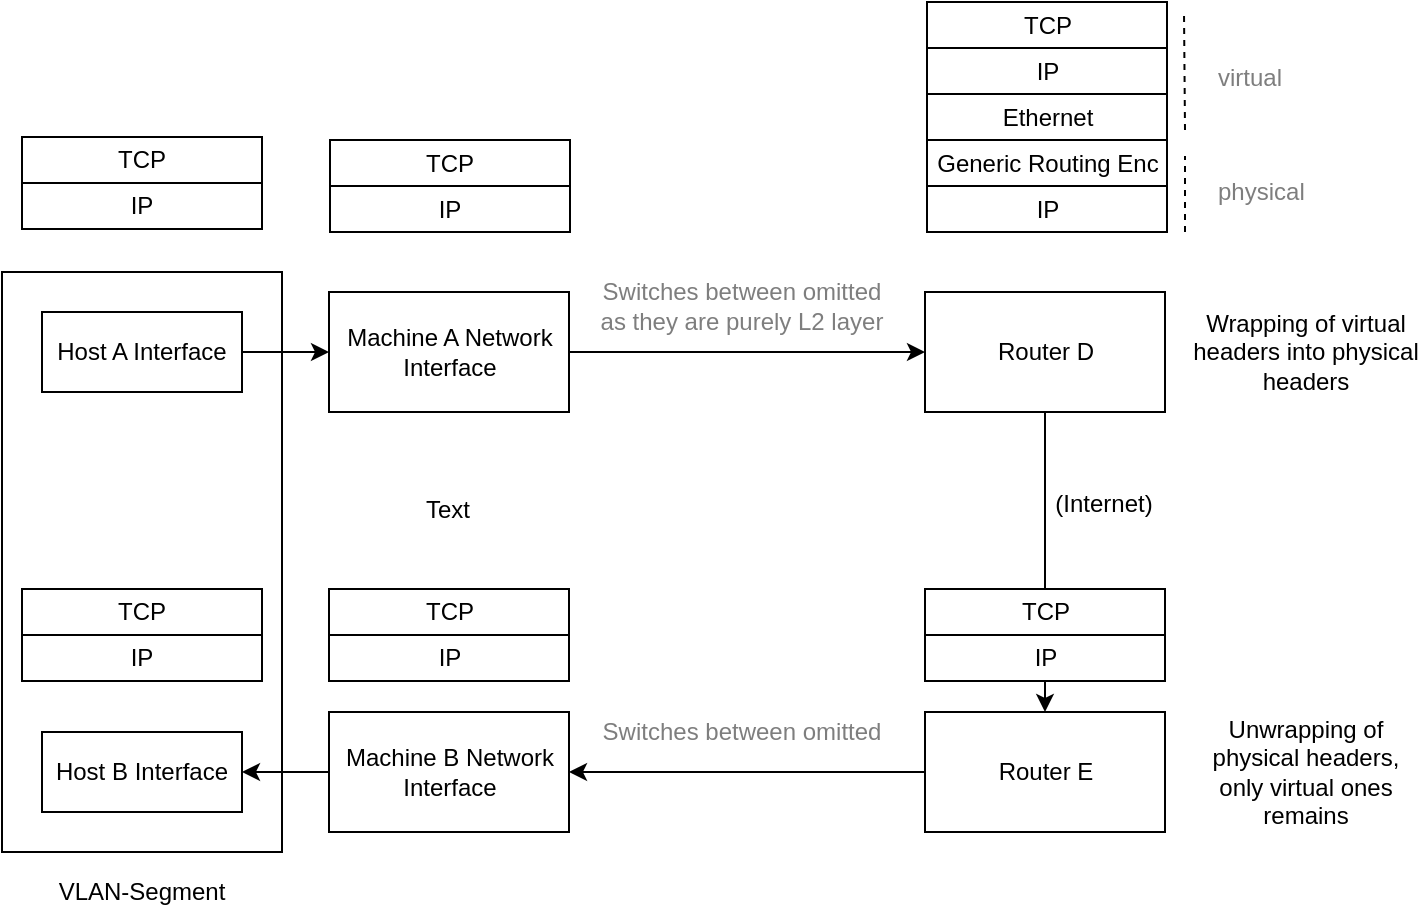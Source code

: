 <mxfile version="10.6.8" type="device"><diagram id="yug_NjYRVFt098zG3uf9" name="Page-1"><mxGraphModel dx="961" dy="967" grid="0" gridSize="10" guides="1" tooltips="1" connect="1" arrows="1" fold="1" page="0" pageScale="1" pageWidth="850" pageHeight="1100" math="0" shadow="0"><root><mxCell id="0"/><mxCell id="1" parent="0"/><mxCell id="HmFvUaPqS-yC5F5DsTNr-6" style="edgeStyle=orthogonalEdgeStyle;rounded=0;orthogonalLoop=1;jettySize=auto;html=1;exitX=1;exitY=0.5;exitDx=0;exitDy=0;entryX=0;entryY=0.5;entryDx=0;entryDy=0;" parent="1" source="HmFvUaPqS-yC5F5DsTNr-1" target="HmFvUaPqS-yC5F5DsTNr-5" edge="1"><mxGeometry relative="1" as="geometry"/></mxCell><mxCell id="HmFvUaPqS-yC5F5DsTNr-1" value="Host A Interface&lt;br&gt;" style="rounded=0;whiteSpace=wrap;html=1;" parent="1" vertex="1"><mxGeometry x="170" y="90" width="100" height="40" as="geometry"/></mxCell><mxCell id="HmFvUaPqS-yC5F5DsTNr-2" value="Host B Interface&lt;br&gt;" style="rounded=0;whiteSpace=wrap;html=1;" parent="1" vertex="1"><mxGeometry x="170" y="300" width="100" height="40" as="geometry"/></mxCell><mxCell id="HmFvUaPqS-yC5F5DsTNr-3" value="" style="rounded=0;whiteSpace=wrap;html=1;fillColor=none;" parent="1" vertex="1"><mxGeometry x="150" y="70" width="140" height="290" as="geometry"/></mxCell><mxCell id="HmFvUaPqS-yC5F5DsTNr-4" value="VLAN-Segment" style="text;html=1;strokeColor=none;fillColor=none;align=center;verticalAlign=middle;whiteSpace=wrap;rounded=0;" parent="1" vertex="1"><mxGeometry x="150" y="370" width="140" height="20" as="geometry"/></mxCell><mxCell id="HmFvUaPqS-yC5F5DsTNr-8" style="edgeStyle=orthogonalEdgeStyle;rounded=0;orthogonalLoop=1;jettySize=auto;html=1;exitX=1;exitY=0.5;exitDx=0;exitDy=0;entryX=0;entryY=0.5;entryDx=0;entryDy=0;" parent="1" source="HmFvUaPqS-yC5F5DsTNr-5" target="HmFvUaPqS-yC5F5DsTNr-7" edge="1"><mxGeometry relative="1" as="geometry"/></mxCell><mxCell id="HmFvUaPqS-yC5F5DsTNr-5" value="Machine A Network Interface" style="rounded=0;whiteSpace=wrap;html=1;fillColor=none;" parent="1" vertex="1"><mxGeometry x="313.5" y="80" width="120" height="60" as="geometry"/></mxCell><mxCell id="HmFvUaPqS-yC5F5DsTNr-10" style="edgeStyle=orthogonalEdgeStyle;rounded=0;orthogonalLoop=1;jettySize=auto;html=1;exitX=0.5;exitY=1;exitDx=0;exitDy=0;entryX=0.5;entryY=0;entryDx=0;entryDy=0;" parent="1" source="HmFvUaPqS-yC5F5DsTNr-7" target="HmFvUaPqS-yC5F5DsTNr-9" edge="1"><mxGeometry relative="1" as="geometry"/></mxCell><mxCell id="HmFvUaPqS-yC5F5DsTNr-7" value="Router D" style="rounded=0;whiteSpace=wrap;html=1;fillColor=none;" parent="1" vertex="1"><mxGeometry x="611.5" y="80" width="120" height="60" as="geometry"/></mxCell><mxCell id="HmFvUaPqS-yC5F5DsTNr-13" style="edgeStyle=orthogonalEdgeStyle;rounded=0;orthogonalLoop=1;jettySize=auto;html=1;exitX=0;exitY=0.5;exitDx=0;exitDy=0;entryX=1;entryY=0.5;entryDx=0;entryDy=0;" parent="1" source="HmFvUaPqS-yC5F5DsTNr-9" target="HmFvUaPqS-yC5F5DsTNr-12" edge="1"><mxGeometry relative="1" as="geometry"/></mxCell><mxCell id="HmFvUaPqS-yC5F5DsTNr-9" value="Router E" style="rounded=0;whiteSpace=wrap;html=1;fillColor=none;" parent="1" vertex="1"><mxGeometry x="611.5" y="290" width="120" height="60" as="geometry"/></mxCell><mxCell id="HmFvUaPqS-yC5F5DsTNr-11" value="(Internet)" style="text;html=1;strokeColor=none;fillColor=none;align=center;verticalAlign=middle;whiteSpace=wrap;rounded=0;" parent="1" vertex="1"><mxGeometry x="681" y="176" width="40" height="20" as="geometry"/></mxCell><mxCell id="HmFvUaPqS-yC5F5DsTNr-14" style="edgeStyle=orthogonalEdgeStyle;rounded=0;orthogonalLoop=1;jettySize=auto;html=1;exitX=0;exitY=0.5;exitDx=0;exitDy=0;entryX=1;entryY=0.5;entryDx=0;entryDy=0;" parent="1" source="HmFvUaPqS-yC5F5DsTNr-12" target="HmFvUaPqS-yC5F5DsTNr-2" edge="1"><mxGeometry relative="1" as="geometry"/></mxCell><mxCell id="HmFvUaPqS-yC5F5DsTNr-12" value="Machine B Network Interface" style="rounded=0;whiteSpace=wrap;html=1;fillColor=none;" parent="1" vertex="1"><mxGeometry x="313.5" y="290" width="120" height="60" as="geometry"/></mxCell><mxCell id="HmFvUaPqS-yC5F5DsTNr-15" value="Wrapping of virtual headers into physical headers" style="text;html=1;strokeColor=none;fillColor=none;align=center;verticalAlign=middle;whiteSpace=wrap;rounded=0;" parent="1" vertex="1"><mxGeometry x="741.5" y="85" width="120" height="50" as="geometry"/></mxCell><mxCell id="HmFvUaPqS-yC5F5DsTNr-16" value="Unwrapping of physical headers, only virtual ones remains" style="text;html=1;strokeColor=none;fillColor=none;align=center;verticalAlign=middle;whiteSpace=wrap;rounded=0;" parent="1" vertex="1"><mxGeometry x="741.5" y="295" width="120" height="50" as="geometry"/></mxCell><mxCell id="onZUMO7FOmENjnJIfC11-1" value="Switches between omitted&lt;br&gt;as they are purely L2 layer&lt;br&gt;" style="text;html=1;strokeColor=none;fillColor=none;align=center;verticalAlign=middle;whiteSpace=wrap;rounded=0;textOpacity=50;" vertex="1" parent="1"><mxGeometry x="446" y="70" width="148" height="34" as="geometry"/></mxCell><mxCell id="onZUMO7FOmENjnJIfC11-2" value="Switches between omitted" style="text;strokeColor=none;fillColor=none;align=center;verticalAlign=middle;rounded=0;shadow=0;glass=0;fontColor=#000000;labelBackgroundColor=none;labelBorderColor=none;whiteSpace=wrap;html=1;textOpacity=50;" vertex="1" parent="1"><mxGeometry x="446" y="290" width="148" height="20" as="geometry"/></mxCell><mxCell id="onZUMO7FOmENjnJIfC11-3" value="TCP" style="rounded=0;whiteSpace=wrap;html=1;shadow=0;glass=0;labelBackgroundColor=none;strokeColor=#000000;fontColor=#000000;" vertex="1" parent="1"><mxGeometry x="314" y="4" width="120" height="23" as="geometry"/></mxCell><mxCell id="onZUMO7FOmENjnJIfC11-4" value="IP" style="rounded=0;whiteSpace=wrap;html=1;shadow=0;glass=0;labelBackgroundColor=none;strokeColor=#000000;fontColor=#000000;" vertex="1" parent="1"><mxGeometry x="314" y="27" width="120" height="23" as="geometry"/></mxCell><mxCell id="onZUMO7FOmENjnJIfC11-5" value="TCP" style="rounded=0;whiteSpace=wrap;html=1;shadow=0;glass=0;labelBackgroundColor=none;strokeColor=#000000;fontColor=#000000;" vertex="1" parent="1"><mxGeometry x="612.5" y="-65" width="120" height="23" as="geometry"/></mxCell><mxCell id="onZUMO7FOmENjnJIfC11-6" value="IP" style="rounded=0;whiteSpace=wrap;html=1;shadow=0;glass=0;labelBackgroundColor=none;strokeColor=#000000;fontColor=#000000;" vertex="1" parent="1"><mxGeometry x="612.5" y="-42" width="120" height="23" as="geometry"/></mxCell><mxCell id="onZUMO7FOmENjnJIfC11-7" value="Generic Routing Enc" style="rounded=0;whiteSpace=wrap;html=1;shadow=0;glass=0;labelBackgroundColor=none;strokeColor=#000000;fontColor=#000000;" vertex="1" parent="1"><mxGeometry x="612.5" y="4" width="120" height="23" as="geometry"/></mxCell><mxCell id="onZUMO7FOmENjnJIfC11-8" value="IP" style="rounded=0;whiteSpace=wrap;html=1;shadow=0;glass=0;labelBackgroundColor=none;strokeColor=#000000;fontColor=#000000;" vertex="1" parent="1"><mxGeometry x="612.5" y="27" width="120" height="23" as="geometry"/></mxCell><mxCell id="onZUMO7FOmENjnJIfC11-9" value="Ethernet" style="rounded=0;whiteSpace=wrap;html=1;shadow=0;glass=0;labelBackgroundColor=none;strokeColor=#000000;fontColor=#000000;" vertex="1" parent="1"><mxGeometry x="612.5" y="-19" width="120" height="23" as="geometry"/></mxCell><mxCell id="onZUMO7FOmENjnJIfC11-10" value="TCP" style="rounded=0;whiteSpace=wrap;html=1;shadow=0;glass=0;labelBackgroundColor=none;strokeColor=#000000;fontColor=#000000;" vertex="1" parent="1"><mxGeometry x="611.5" y="228.5" width="120" height="23" as="geometry"/></mxCell><mxCell id="onZUMO7FOmENjnJIfC11-11" value="IP" style="rounded=0;whiteSpace=wrap;html=1;shadow=0;glass=0;labelBackgroundColor=none;strokeColor=#000000;fontColor=#000000;" vertex="1" parent="1"><mxGeometry x="611.5" y="251.5" width="120" height="23" as="geometry"/></mxCell><mxCell id="onZUMO7FOmENjnJIfC11-12" value="TCP" style="rounded=0;whiteSpace=wrap;html=1;shadow=0;glass=0;labelBackgroundColor=none;strokeColor=#000000;fontColor=#000000;" vertex="1" parent="1"><mxGeometry x="313.5" y="228.5" width="120" height="23" as="geometry"/></mxCell><mxCell id="onZUMO7FOmENjnJIfC11-13" value="IP" style="rounded=0;whiteSpace=wrap;html=1;shadow=0;glass=0;labelBackgroundColor=none;strokeColor=#000000;fontColor=#000000;" vertex="1" parent="1"><mxGeometry x="313.5" y="251.5" width="120" height="23" as="geometry"/></mxCell><mxCell id="onZUMO7FOmENjnJIfC11-14" value="TCP" style="rounded=0;whiteSpace=wrap;html=1;shadow=0;glass=0;labelBackgroundColor=none;strokeColor=#000000;fontColor=#000000;" vertex="1" parent="1"><mxGeometry x="160" y="2.5" width="120" height="23" as="geometry"/></mxCell><mxCell id="onZUMO7FOmENjnJIfC11-15" value="IP" style="rounded=0;whiteSpace=wrap;html=1;shadow=0;glass=0;labelBackgroundColor=none;strokeColor=#000000;fontColor=#000000;" vertex="1" parent="1"><mxGeometry x="160" y="25.5" width="120" height="23" as="geometry"/></mxCell><mxCell id="onZUMO7FOmENjnJIfC11-16" value="TCP" style="rounded=0;whiteSpace=wrap;html=1;shadow=0;glass=0;labelBackgroundColor=none;strokeColor=#000000;fontColor=#000000;" vertex="1" parent="1"><mxGeometry x="160" y="228.5" width="120" height="23" as="geometry"/></mxCell><mxCell id="onZUMO7FOmENjnJIfC11-17" value="IP" style="rounded=0;whiteSpace=wrap;html=1;shadow=0;glass=0;labelBackgroundColor=none;strokeColor=#000000;fontColor=#000000;" vertex="1" parent="1"><mxGeometry x="160" y="251.5" width="120" height="23" as="geometry"/></mxCell><mxCell id="onZUMO7FOmENjnJIfC11-18" value="Text" style="text;html=1;resizable=0;points=[];autosize=1;align=left;verticalAlign=top;spacingTop=-4;fontColor=#000000;" vertex="1" parent="1"><mxGeometry x="360" y="179" width="32" height="14" as="geometry"/></mxCell><mxCell id="onZUMO7FOmENjnJIfC11-20" value="" style="endArrow=none;html=1;fontColor=#000000;rounded=0;dashed=1;" edge="1" parent="1"><mxGeometry width="50" height="50" relative="1" as="geometry"><mxPoint x="741.5" y="-1" as="sourcePoint"/><mxPoint x="741" y="-60.5" as="targetPoint"/></mxGeometry></mxCell><mxCell id="onZUMO7FOmENjnJIfC11-21" value="virtual" style="text;html=1;resizable=0;points=[];autosize=1;align=left;verticalAlign=top;spacingTop=-4;fontColor=#000000;textOpacity=50;" vertex="1" parent="1"><mxGeometry x="755.5" y="-37.5" width="42" height="14" as="geometry"/></mxCell><mxCell id="onZUMO7FOmENjnJIfC11-23" value="" style="endArrow=none;html=1;fontColor=#000000;rounded=0;dashed=1;" edge="1" parent="1"><mxGeometry width="50" height="50" relative="1" as="geometry"><mxPoint x="741.5" y="50.0" as="sourcePoint"/><mxPoint x="741.5" y="12" as="targetPoint"/><Array as="points"><mxPoint x="741.5" y="30"/></Array></mxGeometry></mxCell><mxCell id="onZUMO7FOmENjnJIfC11-24" value="physical" style="text;html=1;resizable=0;points=[];autosize=1;align=left;verticalAlign=top;spacingTop=-4;fontColor=#000000;textOpacity=50;" vertex="1" parent="1"><mxGeometry x="755.5" y="20" width="53" height="14" as="geometry"/></mxCell></root></mxGraphModel></diagram></mxfile>